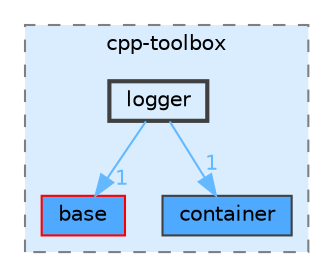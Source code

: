 digraph "src/include/cpp-toolbox/logger"
{
 // LATEX_PDF_SIZE
  bgcolor="transparent";
  edge [fontname=Helvetica,fontsize=10,labelfontname=Helvetica,labelfontsize=10];
  node [fontname=Helvetica,fontsize=10,shape=box,height=0.2,width=0.4];
  compound=true
  subgraph clusterdir_09c6140c2956544491238e129f11fd9f {
    graph [ bgcolor="#daedff", pencolor="grey50", label="cpp-toolbox", fontname=Helvetica,fontsize=10 style="filled,dashed", URL="dir_09c6140c2956544491238e129f11fd9f.html",tooltip=""]
  dir_175064ea02679cf4c3a50b5407502295 [label="base", fillcolor="#4ea9ff", color="red", style="filled", URL="dir_175064ea02679cf4c3a50b5407502295.html",tooltip=""];
  dir_5e35b7373085dba8dab58644e4548795 [label="container", fillcolor="#4ea9ff", color="grey25", style="filled", URL="dir_5e35b7373085dba8dab58644e4548795.html",tooltip=""];
  dir_40d9b6a4c321e73b85093107dc465522 [label="logger", fillcolor="#daedff", color="grey25", style="filled,bold", URL="dir_40d9b6a4c321e73b85093107dc465522.html",tooltip=""];
  }
  dir_40d9b6a4c321e73b85093107dc465522->dir_175064ea02679cf4c3a50b5407502295 [headlabel="1", labeldistance=1.5 headhref="dir_000020_000000.html" href="dir_000020_000000.html" color="steelblue1" fontcolor="steelblue1"];
  dir_40d9b6a4c321e73b85093107dc465522->dir_5e35b7373085dba8dab58644e4548795 [headlabel="1", labeldistance=1.5 headhref="dir_000020_000002.html" href="dir_000020_000002.html" color="steelblue1" fontcolor="steelblue1"];
}
